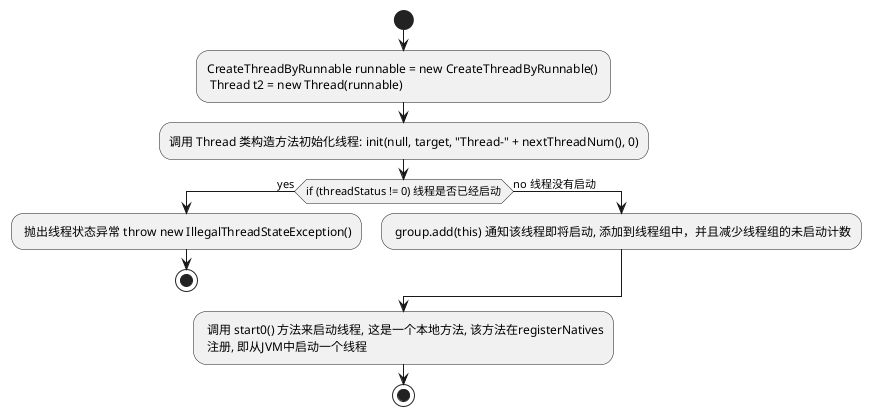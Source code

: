 @startuml
start
:CreateThreadByRunnable runnable = new CreateThreadByRunnable() \n Thread t2 = new Thread(runnable);
:调用 Thread 类构造方法初始化线程: init(null, target, "Thread-" + nextThreadNum(), 0);
if (if (threadStatus != 0) 线程是否已经启动) then (yes)
    : 抛出线程状态异常 throw new IllegalThreadStateException();
    stop
else (no 线程没有启动)
    : group.add(this) 通知该线程即将启动, 添加到线程组中，并且减少线程组的未启动计数;
endif
: 调用 start0() 方法来启动线程, 这是一个本地方法, 该方法在registerNatives\n 注册, 即从JVM中启动一个线程;
stop
@enduml